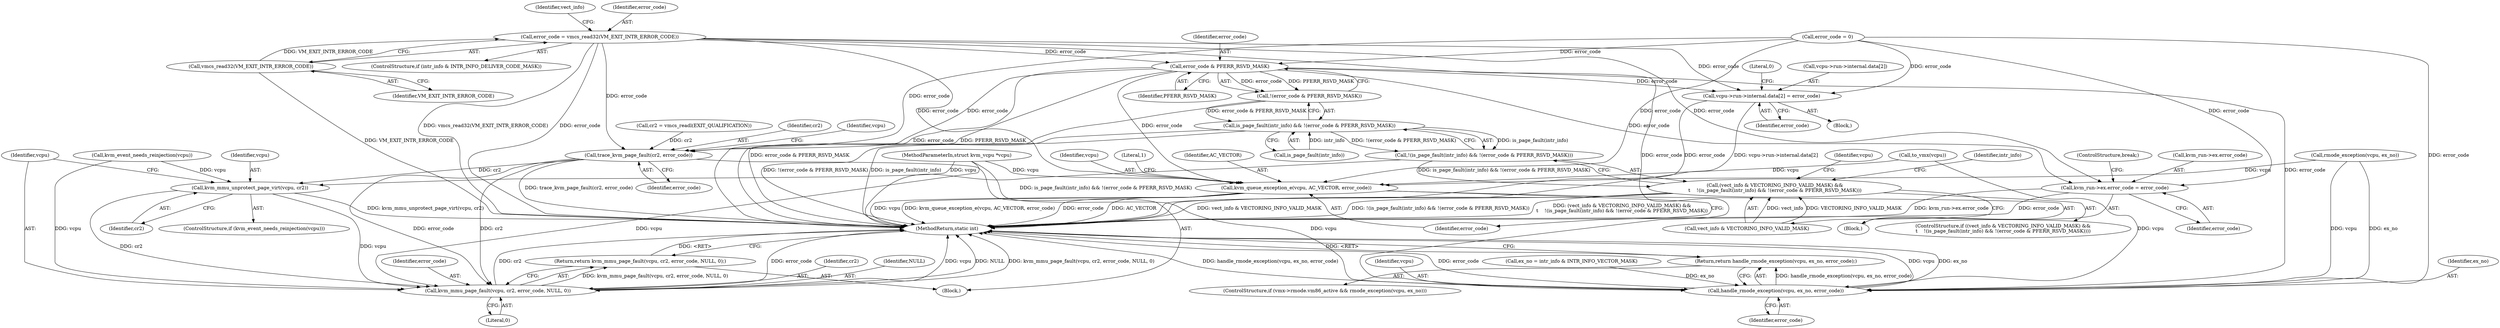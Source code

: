 digraph "0_linux_ef85b67385436ddc1998f45f1d6a210f935b3388@API" {
"1000191" [label="(Call,error_code = vmcs_read32(VM_EXIT_INTR_ERROR_CODE))"];
"1000193" [label="(Call,vmcs_read32(VM_EXIT_INTR_ERROR_CODE))"];
"1000205" [label="(Call,error_code & PFERR_RSVD_MASK)"];
"1000204" [label="(Call,!(error_code & PFERR_RSVD_MASK))"];
"1000201" [label="(Call,is_page_fault(intr_info) && !(error_code & PFERR_RSVD_MASK))"];
"1000200" [label="(Call,!(is_page_fault(intr_info) && !(error_code & PFERR_RSVD_MASK)))"];
"1000196" [label="(Call,(vect_info & VECTORING_INFO_VALID_MASK) &&\n\t    !(is_page_fault(intr_info) && !(error_code & PFERR_RSVD_MASK)))"];
"1000256" [label="(Call,vcpu->run->internal.data[2] = error_code)"];
"1000279" [label="(Call,trace_kvm_page_fault(cr2, error_code))"];
"1000285" [label="(Call,kvm_mmu_unprotect_page_virt(vcpu, cr2))"];
"1000289" [label="(Call,kvm_mmu_page_fault(vcpu, cr2, error_code, NULL, 0))"];
"1000288" [label="(Return,return kvm_mmu_page_fault(vcpu, cr2, error_code, NULL, 0);)"];
"1000311" [label="(Call,handle_rmode_exception(vcpu, ex_no, error_code))"];
"1000310" [label="(Return,return handle_rmode_exception(vcpu, ex_no, error_code);)"];
"1000319" [label="(Call,kvm_queue_exception_e(vcpu, AC_VECTOR, error_code))"];
"1000444" [label="(Call,kvm_run->ex.error_code = error_code)"];
"1000283" [label="(Call,kvm_event_needs_reinjection(vcpu))"];
"1000444" [label="(Call,kvm_run->ex.error_code = error_code)"];
"1000193" [label="(Call,vmcs_read32(VM_EXIT_INTR_ERROR_CODE))"];
"1000195" [label="(ControlStructure,if ((vect_info & VECTORING_INFO_VALID_MASK) &&\n\t    !(is_page_fault(intr_info) && !(error_code & PFERR_RSVD_MASK))))"];
"1000206" [label="(Identifier,error_code)"];
"1000204" [label="(Call,!(error_code & PFERR_RSVD_MASK))"];
"1000208" [label="(Block,)"];
"1000322" [label="(Identifier,error_code)"];
"1000451" [label="(ControlStructure,break;)"];
"1000187" [label="(ControlStructure,if (intr_info & INTR_INFO_DELIVER_CODE_MASK))"];
"1000313" [label="(Identifier,ex_no)"];
"1000294" [label="(Literal,0)"];
"1000282" [label="(ControlStructure,if (kvm_event_needs_reinjection(vcpu)))"];
"1000107" [label="(MethodParameterIn,struct kvm_vcpu *vcpu)"];
"1000288" [label="(Return,return kvm_mmu_page_fault(vcpu, cr2, error_code, NULL, 0);)"];
"1000450" [label="(Identifier,error_code)"];
"1000281" [label="(Identifier,error_code)"];
"1000290" [label="(Identifier,vcpu)"];
"1000317" [label="(Block,)"];
"1000319" [label="(Call,kvm_queue_exception_e(vcpu, AC_VECTOR, error_code))"];
"1000292" [label="(Identifier,error_code)"];
"1000201" [label="(Call,is_page_fault(intr_info) && !(error_code & PFERR_RSVD_MASK))"];
"1000112" [label="(Call,to_vmx(vcpu))"];
"1000291" [label="(Identifier,cr2)"];
"1000268" [label="(Literal,0)"];
"1000310" [label="(Return,return handle_rmode_exception(vcpu, ex_no, error_code);)"];
"1000324" [label="(Literal,1)"];
"1000196" [label="(Call,(vect_info & VECTORING_INFO_VALID_MASK) &&\n\t    !(is_page_fault(intr_info) && !(error_code & PFERR_RSVD_MASK)))"];
"1000202" [label="(Call,is_page_fault(intr_info))"];
"1000266" [label="(Identifier,error_code)"];
"1000314" [label="(Identifier,error_code)"];
"1000194" [label="(Identifier,VM_EXIT_INTR_ERROR_CODE)"];
"1000271" [label="(Identifier,intr_info)"];
"1000198" [label="(Identifier,vect_info)"];
"1000286" [label="(Identifier,vcpu)"];
"1000205" [label="(Call,error_code & PFERR_RSVD_MASK)"];
"1000200" [label="(Call,!(is_page_fault(intr_info) && !(error_code & PFERR_RSVD_MASK)))"];
"1000284" [label="(Identifier,vcpu)"];
"1000280" [label="(Identifier,cr2)"];
"1000454" [label="(MethodReturn,static int)"];
"1000212" [label="(Identifier,vcpu)"];
"1000197" [label="(Call,vect_info & VECTORING_INFO_VALID_MASK)"];
"1000307" [label="(Call,rmode_exception(vcpu, ex_no))"];
"1000312" [label="(Identifier,vcpu)"];
"1000311" [label="(Call,handle_rmode_exception(vcpu, ex_no, error_code))"];
"1000184" [label="(Call,error_code = 0)"];
"1000321" [label="(Identifier,AC_VECTOR)"];
"1000256" [label="(Call,vcpu->run->internal.data[2] = error_code)"];
"1000275" [label="(Call,cr2 = vmcs_readl(EXIT_QUALIFICATION))"];
"1000285" [label="(Call,kvm_mmu_unprotect_page_virt(vcpu, cr2))"];
"1000445" [label="(Call,kvm_run->ex.error_code)"];
"1000320" [label="(Identifier,vcpu)"];
"1000272" [label="(Block,)"];
"1000257" [label="(Call,vcpu->run->internal.data[2])"];
"1000191" [label="(Call,error_code = vmcs_read32(VM_EXIT_INTR_ERROR_CODE))"];
"1000300" [label="(ControlStructure,if (vmx->rmode.vm86_active && rmode_exception(vcpu, ex_no)))"];
"1000287" [label="(Identifier,cr2)"];
"1000293" [label="(Identifier,NULL)"];
"1000295" [label="(Call,ex_no = intr_info & INTR_INFO_VECTOR_MASK)"];
"1000192" [label="(Identifier,error_code)"];
"1000207" [label="(Identifier,PFERR_RSVD_MASK)"];
"1000279" [label="(Call,trace_kvm_page_fault(cr2, error_code))"];
"1000289" [label="(Call,kvm_mmu_page_fault(vcpu, cr2, error_code, NULL, 0))"];
"1000191" -> "1000187"  [label="AST: "];
"1000191" -> "1000193"  [label="CFG: "];
"1000192" -> "1000191"  [label="AST: "];
"1000193" -> "1000191"  [label="AST: "];
"1000198" -> "1000191"  [label="CFG: "];
"1000191" -> "1000454"  [label="DDG: vmcs_read32(VM_EXIT_INTR_ERROR_CODE)"];
"1000191" -> "1000454"  [label="DDG: error_code"];
"1000193" -> "1000191"  [label="DDG: VM_EXIT_INTR_ERROR_CODE"];
"1000191" -> "1000205"  [label="DDG: error_code"];
"1000191" -> "1000256"  [label="DDG: error_code"];
"1000191" -> "1000279"  [label="DDG: error_code"];
"1000191" -> "1000311"  [label="DDG: error_code"];
"1000191" -> "1000319"  [label="DDG: error_code"];
"1000191" -> "1000444"  [label="DDG: error_code"];
"1000193" -> "1000194"  [label="CFG: "];
"1000194" -> "1000193"  [label="AST: "];
"1000193" -> "1000454"  [label="DDG: VM_EXIT_INTR_ERROR_CODE"];
"1000205" -> "1000204"  [label="AST: "];
"1000205" -> "1000207"  [label="CFG: "];
"1000206" -> "1000205"  [label="AST: "];
"1000207" -> "1000205"  [label="AST: "];
"1000204" -> "1000205"  [label="CFG: "];
"1000205" -> "1000454"  [label="DDG: error_code"];
"1000205" -> "1000454"  [label="DDG: PFERR_RSVD_MASK"];
"1000205" -> "1000204"  [label="DDG: error_code"];
"1000205" -> "1000204"  [label="DDG: PFERR_RSVD_MASK"];
"1000184" -> "1000205"  [label="DDG: error_code"];
"1000205" -> "1000256"  [label="DDG: error_code"];
"1000205" -> "1000279"  [label="DDG: error_code"];
"1000205" -> "1000311"  [label="DDG: error_code"];
"1000205" -> "1000319"  [label="DDG: error_code"];
"1000205" -> "1000444"  [label="DDG: error_code"];
"1000204" -> "1000201"  [label="AST: "];
"1000201" -> "1000204"  [label="CFG: "];
"1000204" -> "1000454"  [label="DDG: error_code & PFERR_RSVD_MASK"];
"1000204" -> "1000201"  [label="DDG: error_code & PFERR_RSVD_MASK"];
"1000201" -> "1000200"  [label="AST: "];
"1000201" -> "1000202"  [label="CFG: "];
"1000202" -> "1000201"  [label="AST: "];
"1000200" -> "1000201"  [label="CFG: "];
"1000201" -> "1000454"  [label="DDG: is_page_fault(intr_info)"];
"1000201" -> "1000454"  [label="DDG: !(error_code & PFERR_RSVD_MASK)"];
"1000201" -> "1000200"  [label="DDG: is_page_fault(intr_info)"];
"1000201" -> "1000200"  [label="DDG: !(error_code & PFERR_RSVD_MASK)"];
"1000202" -> "1000201"  [label="DDG: intr_info"];
"1000200" -> "1000196"  [label="AST: "];
"1000196" -> "1000200"  [label="CFG: "];
"1000200" -> "1000454"  [label="DDG: is_page_fault(intr_info) && !(error_code & PFERR_RSVD_MASK)"];
"1000200" -> "1000196"  [label="DDG: is_page_fault(intr_info) && !(error_code & PFERR_RSVD_MASK)"];
"1000196" -> "1000195"  [label="AST: "];
"1000196" -> "1000197"  [label="CFG: "];
"1000197" -> "1000196"  [label="AST: "];
"1000212" -> "1000196"  [label="CFG: "];
"1000271" -> "1000196"  [label="CFG: "];
"1000196" -> "1000454"  [label="DDG: !(is_page_fault(intr_info) && !(error_code & PFERR_RSVD_MASK))"];
"1000196" -> "1000454"  [label="DDG: vect_info & VECTORING_INFO_VALID_MASK"];
"1000196" -> "1000454"  [label="DDG: (vect_info & VECTORING_INFO_VALID_MASK) &&\n\t    !(is_page_fault(intr_info) && !(error_code & PFERR_RSVD_MASK))"];
"1000197" -> "1000196"  [label="DDG: vect_info"];
"1000197" -> "1000196"  [label="DDG: VECTORING_INFO_VALID_MASK"];
"1000256" -> "1000208"  [label="AST: "];
"1000256" -> "1000266"  [label="CFG: "];
"1000257" -> "1000256"  [label="AST: "];
"1000266" -> "1000256"  [label="AST: "];
"1000268" -> "1000256"  [label="CFG: "];
"1000256" -> "1000454"  [label="DDG: error_code"];
"1000256" -> "1000454"  [label="DDG: vcpu->run->internal.data[2]"];
"1000184" -> "1000256"  [label="DDG: error_code"];
"1000279" -> "1000272"  [label="AST: "];
"1000279" -> "1000281"  [label="CFG: "];
"1000280" -> "1000279"  [label="AST: "];
"1000281" -> "1000279"  [label="AST: "];
"1000284" -> "1000279"  [label="CFG: "];
"1000279" -> "1000454"  [label="DDG: trace_kvm_page_fault(cr2, error_code)"];
"1000275" -> "1000279"  [label="DDG: cr2"];
"1000184" -> "1000279"  [label="DDG: error_code"];
"1000279" -> "1000285"  [label="DDG: cr2"];
"1000279" -> "1000289"  [label="DDG: cr2"];
"1000279" -> "1000289"  [label="DDG: error_code"];
"1000285" -> "1000282"  [label="AST: "];
"1000285" -> "1000287"  [label="CFG: "];
"1000286" -> "1000285"  [label="AST: "];
"1000287" -> "1000285"  [label="AST: "];
"1000290" -> "1000285"  [label="CFG: "];
"1000285" -> "1000454"  [label="DDG: kvm_mmu_unprotect_page_virt(vcpu, cr2)"];
"1000283" -> "1000285"  [label="DDG: vcpu"];
"1000107" -> "1000285"  [label="DDG: vcpu"];
"1000285" -> "1000289"  [label="DDG: vcpu"];
"1000285" -> "1000289"  [label="DDG: cr2"];
"1000289" -> "1000288"  [label="AST: "];
"1000289" -> "1000294"  [label="CFG: "];
"1000290" -> "1000289"  [label="AST: "];
"1000291" -> "1000289"  [label="AST: "];
"1000292" -> "1000289"  [label="AST: "];
"1000293" -> "1000289"  [label="AST: "];
"1000294" -> "1000289"  [label="AST: "];
"1000288" -> "1000289"  [label="CFG: "];
"1000289" -> "1000454"  [label="DDG: cr2"];
"1000289" -> "1000454"  [label="DDG: error_code"];
"1000289" -> "1000454"  [label="DDG: vcpu"];
"1000289" -> "1000454"  [label="DDG: NULL"];
"1000289" -> "1000454"  [label="DDG: kvm_mmu_page_fault(vcpu, cr2, error_code, NULL, 0)"];
"1000289" -> "1000288"  [label="DDG: kvm_mmu_page_fault(vcpu, cr2, error_code, NULL, 0)"];
"1000283" -> "1000289"  [label="DDG: vcpu"];
"1000107" -> "1000289"  [label="DDG: vcpu"];
"1000288" -> "1000272"  [label="AST: "];
"1000454" -> "1000288"  [label="CFG: "];
"1000288" -> "1000454"  [label="DDG: <RET>"];
"1000311" -> "1000310"  [label="AST: "];
"1000311" -> "1000314"  [label="CFG: "];
"1000312" -> "1000311"  [label="AST: "];
"1000313" -> "1000311"  [label="AST: "];
"1000314" -> "1000311"  [label="AST: "];
"1000310" -> "1000311"  [label="CFG: "];
"1000311" -> "1000454"  [label="DDG: vcpu"];
"1000311" -> "1000454"  [label="DDG: ex_no"];
"1000311" -> "1000454"  [label="DDG: handle_rmode_exception(vcpu, ex_no, error_code)"];
"1000311" -> "1000454"  [label="DDG: error_code"];
"1000311" -> "1000310"  [label="DDG: handle_rmode_exception(vcpu, ex_no, error_code)"];
"1000112" -> "1000311"  [label="DDG: vcpu"];
"1000307" -> "1000311"  [label="DDG: vcpu"];
"1000307" -> "1000311"  [label="DDG: ex_no"];
"1000107" -> "1000311"  [label="DDG: vcpu"];
"1000295" -> "1000311"  [label="DDG: ex_no"];
"1000184" -> "1000311"  [label="DDG: error_code"];
"1000310" -> "1000300"  [label="AST: "];
"1000454" -> "1000310"  [label="CFG: "];
"1000310" -> "1000454"  [label="DDG: <RET>"];
"1000319" -> "1000317"  [label="AST: "];
"1000319" -> "1000322"  [label="CFG: "];
"1000320" -> "1000319"  [label="AST: "];
"1000321" -> "1000319"  [label="AST: "];
"1000322" -> "1000319"  [label="AST: "];
"1000324" -> "1000319"  [label="CFG: "];
"1000319" -> "1000454"  [label="DDG: kvm_queue_exception_e(vcpu, AC_VECTOR, error_code)"];
"1000319" -> "1000454"  [label="DDG: error_code"];
"1000319" -> "1000454"  [label="DDG: AC_VECTOR"];
"1000319" -> "1000454"  [label="DDG: vcpu"];
"1000112" -> "1000319"  [label="DDG: vcpu"];
"1000307" -> "1000319"  [label="DDG: vcpu"];
"1000107" -> "1000319"  [label="DDG: vcpu"];
"1000184" -> "1000319"  [label="DDG: error_code"];
"1000444" -> "1000317"  [label="AST: "];
"1000444" -> "1000450"  [label="CFG: "];
"1000445" -> "1000444"  [label="AST: "];
"1000450" -> "1000444"  [label="AST: "];
"1000451" -> "1000444"  [label="CFG: "];
"1000444" -> "1000454"  [label="DDG: error_code"];
"1000444" -> "1000454"  [label="DDG: kvm_run->ex.error_code"];
"1000184" -> "1000444"  [label="DDG: error_code"];
}
